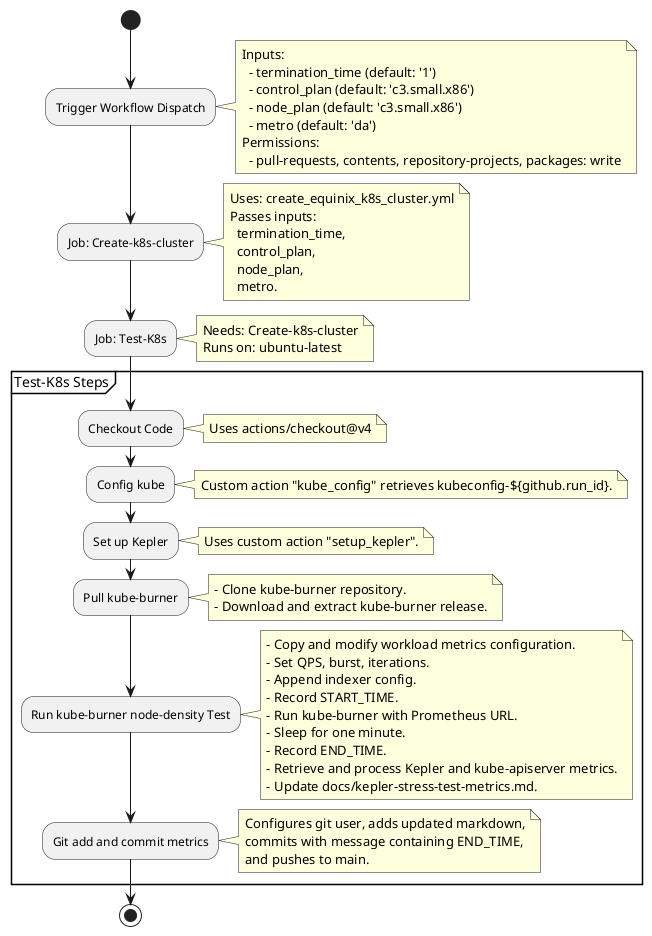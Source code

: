 @startuml
!define RECTANGLE class

start

:Trigger Workflow Dispatch;
note right
  Inputs:
    - termination_time (default: '1')
    - control_plan (default: 'c3.small.x86')
    - node_plan (default: 'c3.small.x86')
    - metro (default: 'da')
  Permissions:
    - pull-requests, contents, repository-projects, packages: write
end note

:Job: Create-k8s-cluster;
note right
  Uses: create_equinix_k8s_cluster.yml
  Passes inputs:
    termination_time,
    control_plan,
    node_plan,
    metro.
end note

:Job: Test-K8s;
note right
  Needs: Create-k8s-cluster
  Runs on: ubuntu-latest
end note

partition "Test-K8s Steps" {
    :Checkout Code;
    note right
      Uses actions/checkout@v4
    end note

    :Config kube;
    note right
      Custom action "kube_config" retrieves kubeconfig-${github.run_id}.
    end note

    :Set up Kepler;
    note right
      Uses custom action "setup_kepler".
    end note

    :Pull kube-burner;
    note right
      - Clone kube-burner repository.
      - Download and extract kube-burner release.
    end note

    :Run kube-burner node-density Test;
    note right
      - Copy and modify workload metrics configuration.
      - Set QPS, burst, iterations.
      - Append indexer config.
      - Record START_TIME.
      - Run kube-burner with Prometheus URL.
      - Sleep for one minute.
      - Record END_TIME.
      - Retrieve and process Kepler and kube-apiserver metrics.
      - Update docs/kepler-stress-test-metrics.md.
    end note

    :Git add and commit metrics;
    note right
      Configures git user, adds updated markdown,
      commits with message containing END_TIME,
      and pushes to main.
    end note
}

stop
@enduml
